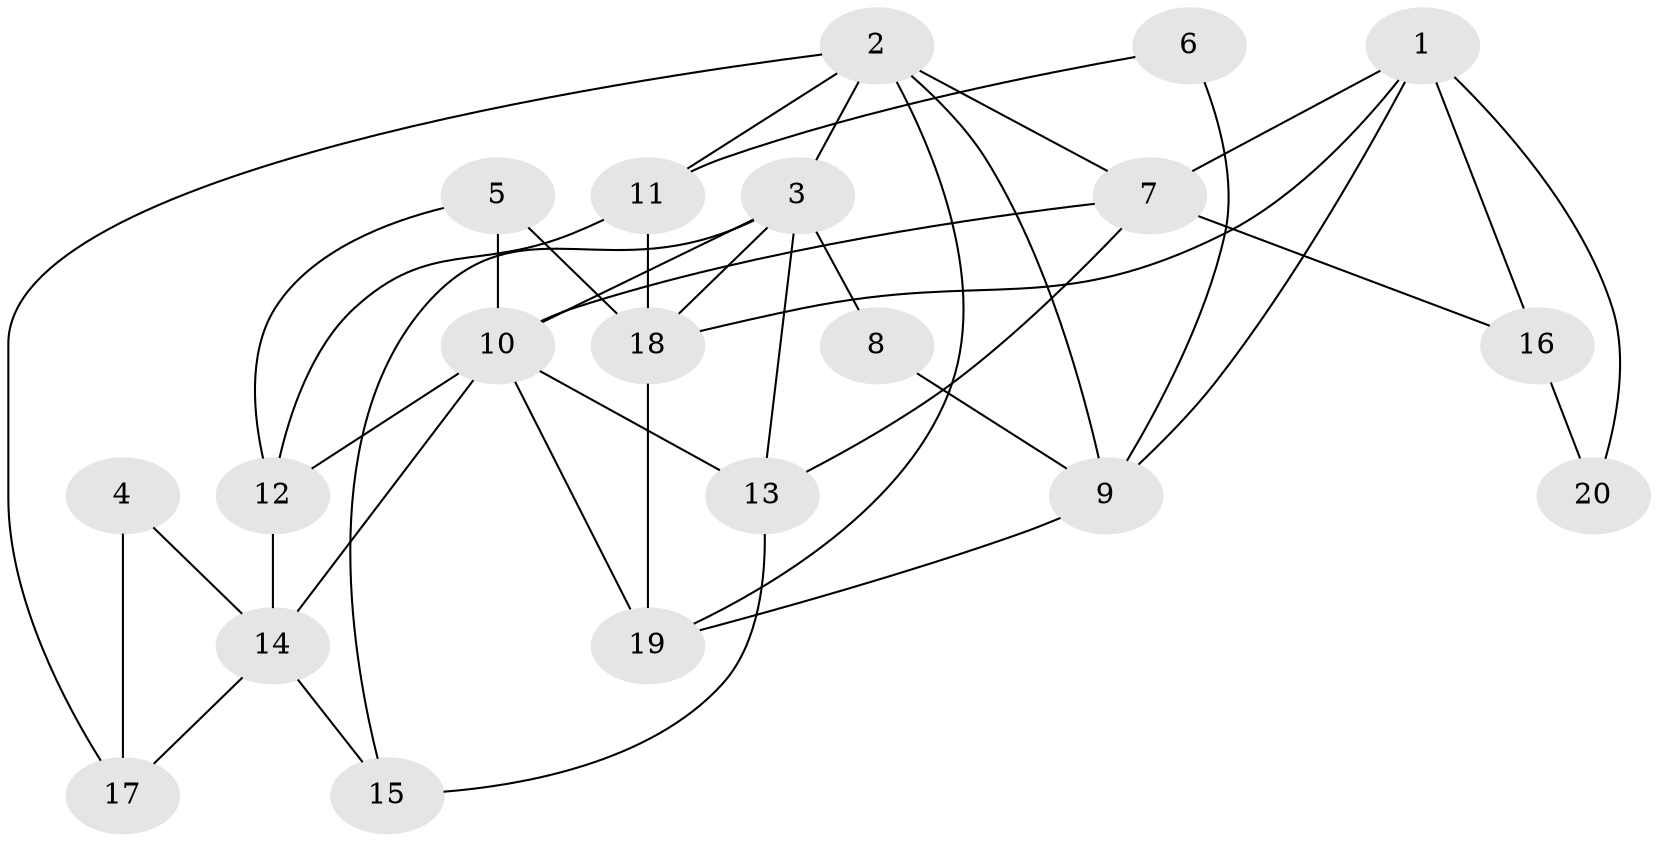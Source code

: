 // Generated by graph-tools (version 1.1) at 2025/46/02/15/25 05:46:28]
// undirected, 20 vertices, 40 edges
graph export_dot {
graph [start="1"]
  node [color=gray90,style=filled];
  1;
  2;
  3;
  4;
  5;
  6;
  7;
  8;
  9;
  10;
  11;
  12;
  13;
  14;
  15;
  16;
  17;
  18;
  19;
  20;
  1 -- 7;
  1 -- 18;
  1 -- 9;
  1 -- 16;
  1 -- 20;
  2 -- 7;
  2 -- 19;
  2 -- 3;
  2 -- 9;
  2 -- 11;
  2 -- 17;
  3 -- 18;
  3 -- 8;
  3 -- 10;
  3 -- 13;
  3 -- 15;
  4 -- 14;
  4 -- 17;
  5 -- 12;
  5 -- 10;
  5 -- 18;
  6 -- 9;
  6 -- 11;
  7 -- 13;
  7 -- 10;
  7 -- 16;
  8 -- 9;
  9 -- 19;
  10 -- 14;
  10 -- 12;
  10 -- 13;
  10 -- 19;
  11 -- 18;
  11 -- 12;
  12 -- 14;
  13 -- 15;
  14 -- 15;
  14 -- 17;
  16 -- 20;
  18 -- 19;
}
